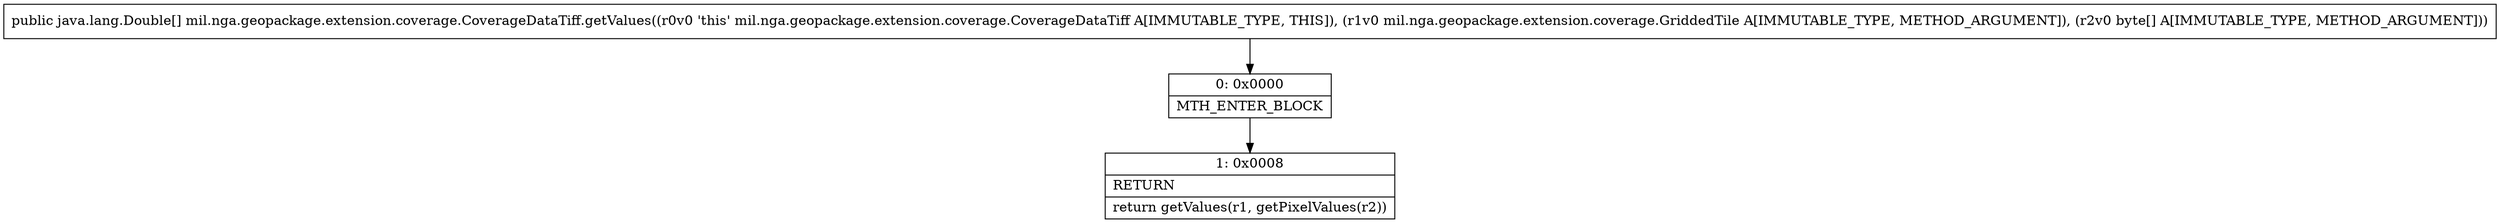 digraph "CFG formil.nga.geopackage.extension.coverage.CoverageDataTiff.getValues(Lmil\/nga\/geopackage\/extension\/coverage\/GriddedTile;[B)[Ljava\/lang\/Double;" {
Node_0 [shape=record,label="{0\:\ 0x0000|MTH_ENTER_BLOCK\l}"];
Node_1 [shape=record,label="{1\:\ 0x0008|RETURN\l|return getValues(r1, getPixelValues(r2))\l}"];
MethodNode[shape=record,label="{public java.lang.Double[] mil.nga.geopackage.extension.coverage.CoverageDataTiff.getValues((r0v0 'this' mil.nga.geopackage.extension.coverage.CoverageDataTiff A[IMMUTABLE_TYPE, THIS]), (r1v0 mil.nga.geopackage.extension.coverage.GriddedTile A[IMMUTABLE_TYPE, METHOD_ARGUMENT]), (r2v0 byte[] A[IMMUTABLE_TYPE, METHOD_ARGUMENT])) }"];
MethodNode -> Node_0;
Node_0 -> Node_1;
}

